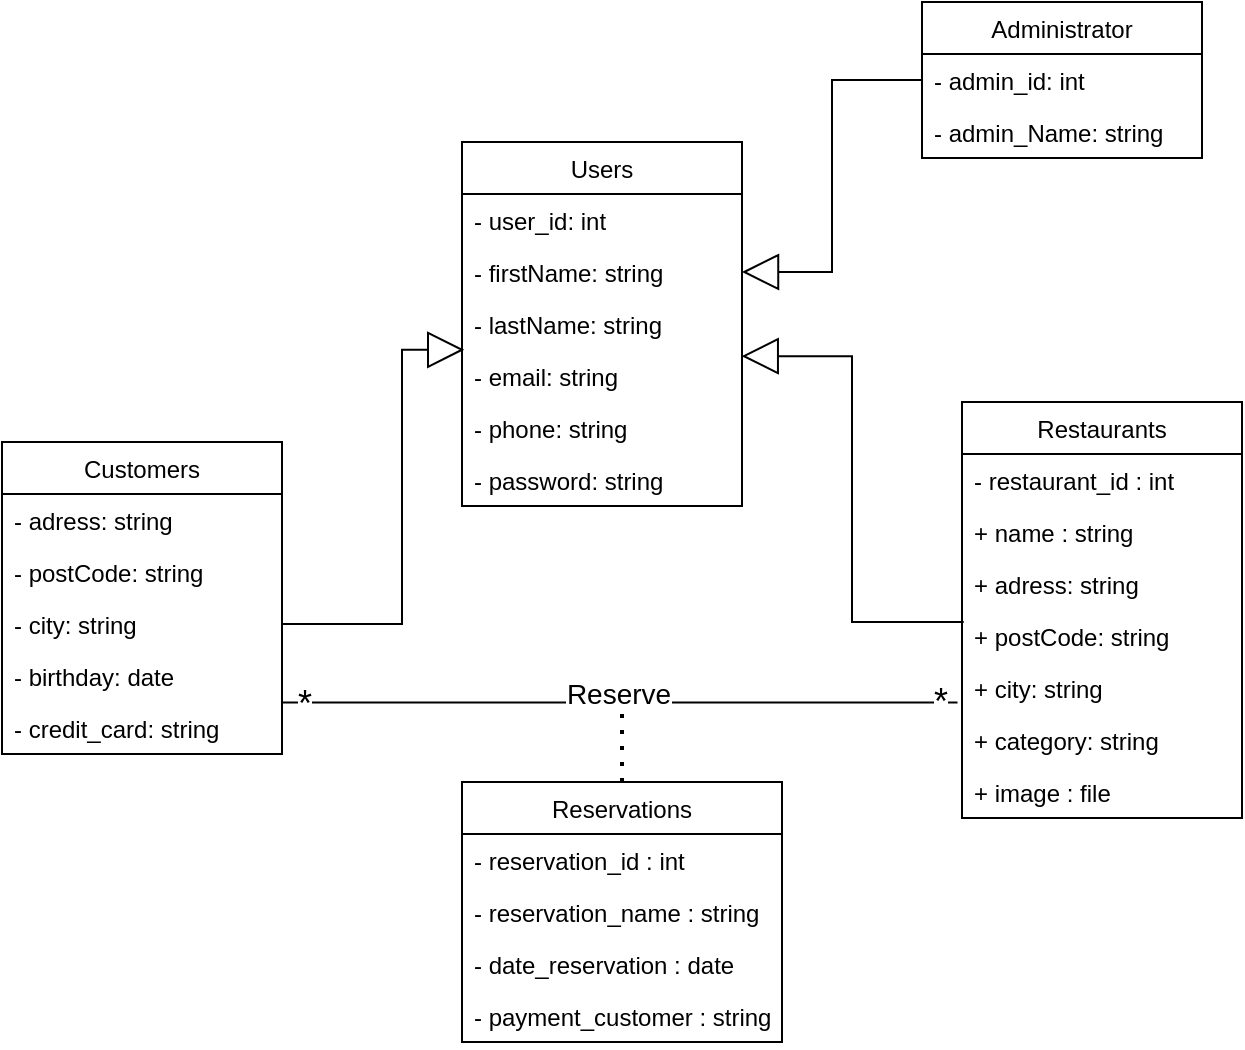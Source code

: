 <mxfile version="20.5.2" type="github">
  <diagram id="F87NyDoe3_oXBkchKA5k" name="Page-1">
    <mxGraphModel dx="454" dy="699" grid="1" gridSize="10" guides="1" tooltips="1" connect="1" arrows="1" fold="1" page="1" pageScale="1" pageWidth="827" pageHeight="1169" math="0" shadow="0">
      <root>
        <mxCell id="0" />
        <mxCell id="1" parent="0" />
        <mxCell id="eZXeCWGOSdXEaXRIWJjE-1" value="Users" style="swimlane;fontStyle=0;childLayout=stackLayout;horizontal=1;startSize=26;fillColor=none;horizontalStack=0;resizeParent=1;resizeParentMax=0;resizeLast=0;collapsible=1;marginBottom=0;" vertex="1" parent="1">
          <mxGeometry x="350" y="104" width="140" height="182" as="geometry" />
        </mxCell>
        <mxCell id="eZXeCWGOSdXEaXRIWJjE-2" value="- user_id: int&#xa;" style="text;strokeColor=none;fillColor=none;align=left;verticalAlign=top;spacingLeft=4;spacingRight=4;overflow=hidden;rotatable=0;points=[[0,0.5],[1,0.5]];portConstraint=eastwest;" vertex="1" parent="eZXeCWGOSdXEaXRIWJjE-1">
          <mxGeometry y="26" width="140" height="26" as="geometry" />
        </mxCell>
        <mxCell id="eZXeCWGOSdXEaXRIWJjE-3" value="- firstName: string" style="text;strokeColor=none;fillColor=none;align=left;verticalAlign=top;spacingLeft=4;spacingRight=4;overflow=hidden;rotatable=0;points=[[0,0.5],[1,0.5]];portConstraint=eastwest;" vertex="1" parent="eZXeCWGOSdXEaXRIWJjE-1">
          <mxGeometry y="52" width="140" height="26" as="geometry" />
        </mxCell>
        <mxCell id="eZXeCWGOSdXEaXRIWJjE-4" value="- lastName: string" style="text;strokeColor=none;fillColor=none;align=left;verticalAlign=top;spacingLeft=4;spacingRight=4;overflow=hidden;rotatable=0;points=[[0,0.5],[1,0.5]];portConstraint=eastwest;" vertex="1" parent="eZXeCWGOSdXEaXRIWJjE-1">
          <mxGeometry y="78" width="140" height="26" as="geometry" />
        </mxCell>
        <mxCell id="eZXeCWGOSdXEaXRIWJjE-5" value="- email: string" style="text;strokeColor=none;fillColor=none;align=left;verticalAlign=top;spacingLeft=4;spacingRight=4;overflow=hidden;rotatable=0;points=[[0,0.5],[1,0.5]];portConstraint=eastwest;" vertex="1" parent="eZXeCWGOSdXEaXRIWJjE-1">
          <mxGeometry y="104" width="140" height="26" as="geometry" />
        </mxCell>
        <mxCell id="eZXeCWGOSdXEaXRIWJjE-6" value="- phone: string" style="text;strokeColor=none;fillColor=none;align=left;verticalAlign=top;spacingLeft=4;spacingRight=4;overflow=hidden;rotatable=0;points=[[0,0.5],[1,0.5]];portConstraint=eastwest;" vertex="1" parent="eZXeCWGOSdXEaXRIWJjE-1">
          <mxGeometry y="130" width="140" height="26" as="geometry" />
        </mxCell>
        <mxCell id="eZXeCWGOSdXEaXRIWJjE-7" value="- password: string" style="text;strokeColor=none;fillColor=none;align=left;verticalAlign=top;spacingLeft=4;spacingRight=4;overflow=hidden;rotatable=0;points=[[0,0.5],[1,0.5]];portConstraint=eastwest;" vertex="1" parent="eZXeCWGOSdXEaXRIWJjE-1">
          <mxGeometry y="156" width="140" height="26" as="geometry" />
        </mxCell>
        <mxCell id="eZXeCWGOSdXEaXRIWJjE-8" value="Restaurants" style="swimlane;fontStyle=0;childLayout=stackLayout;horizontal=1;startSize=26;fillColor=none;horizontalStack=0;resizeParent=1;resizeParentMax=0;resizeLast=0;collapsible=1;marginBottom=0;" vertex="1" parent="1">
          <mxGeometry x="600" y="234" width="140" height="208" as="geometry" />
        </mxCell>
        <mxCell id="eZXeCWGOSdXEaXRIWJjE-9" value="- restaurant_id : int" style="text;strokeColor=none;fillColor=none;align=left;verticalAlign=top;spacingLeft=4;spacingRight=4;overflow=hidden;rotatable=0;points=[[0,0.5],[1,0.5]];portConstraint=eastwest;" vertex="1" parent="eZXeCWGOSdXEaXRIWJjE-8">
          <mxGeometry y="26" width="140" height="26" as="geometry" />
        </mxCell>
        <mxCell id="eZXeCWGOSdXEaXRIWJjE-10" value="+ name : string" style="text;strokeColor=none;fillColor=none;align=left;verticalAlign=top;spacingLeft=4;spacingRight=4;overflow=hidden;rotatable=0;points=[[0,0.5],[1,0.5]];portConstraint=eastwest;" vertex="1" parent="eZXeCWGOSdXEaXRIWJjE-8">
          <mxGeometry y="52" width="140" height="26" as="geometry" />
        </mxCell>
        <mxCell id="eZXeCWGOSdXEaXRIWJjE-11" value="+ adress: string" style="text;strokeColor=none;fillColor=none;align=left;verticalAlign=top;spacingLeft=4;spacingRight=4;overflow=hidden;rotatable=0;points=[[0,0.5],[1,0.5]];portConstraint=eastwest;" vertex="1" parent="eZXeCWGOSdXEaXRIWJjE-8">
          <mxGeometry y="78" width="140" height="26" as="geometry" />
        </mxCell>
        <mxCell id="eZXeCWGOSdXEaXRIWJjE-12" value="+ postCode: string" style="text;strokeColor=none;fillColor=none;align=left;verticalAlign=top;spacingLeft=4;spacingRight=4;overflow=hidden;rotatable=0;points=[[0,0.5],[1,0.5]];portConstraint=eastwest;" vertex="1" parent="eZXeCWGOSdXEaXRIWJjE-8">
          <mxGeometry y="104" width="140" height="26" as="geometry" />
        </mxCell>
        <mxCell id="eZXeCWGOSdXEaXRIWJjE-13" value="+ city: string" style="text;strokeColor=none;fillColor=none;align=left;verticalAlign=top;spacingLeft=4;spacingRight=4;overflow=hidden;rotatable=0;points=[[0,0.5],[1,0.5]];portConstraint=eastwest;" vertex="1" parent="eZXeCWGOSdXEaXRIWJjE-8">
          <mxGeometry y="130" width="140" height="26" as="geometry" />
        </mxCell>
        <mxCell id="eZXeCWGOSdXEaXRIWJjE-14" value="+ category: string" style="text;strokeColor=none;fillColor=none;align=left;verticalAlign=top;spacingLeft=4;spacingRight=4;overflow=hidden;rotatable=0;points=[[0,0.5],[1,0.5]];portConstraint=eastwest;" vertex="1" parent="eZXeCWGOSdXEaXRIWJjE-8">
          <mxGeometry y="156" width="140" height="26" as="geometry" />
        </mxCell>
        <mxCell id="eZXeCWGOSdXEaXRIWJjE-15" value="+ image : file" style="text;strokeColor=none;fillColor=none;align=left;verticalAlign=top;spacingLeft=4;spacingRight=4;overflow=hidden;rotatable=0;points=[[0,0.5],[1,0.5]];portConstraint=eastwest;" vertex="1" parent="eZXeCWGOSdXEaXRIWJjE-8">
          <mxGeometry y="182" width="140" height="26" as="geometry" />
        </mxCell>
        <mxCell id="eZXeCWGOSdXEaXRIWJjE-16" value="Customers" style="swimlane;fontStyle=0;childLayout=stackLayout;horizontal=1;startSize=26;fillColor=none;horizontalStack=0;resizeParent=1;resizeParentMax=0;resizeLast=0;collapsible=1;marginBottom=0;" vertex="1" parent="1">
          <mxGeometry x="120" y="254" width="140" height="156" as="geometry" />
        </mxCell>
        <mxCell id="eZXeCWGOSdXEaXRIWJjE-17" value="- adress: string" style="text;strokeColor=none;fillColor=none;align=left;verticalAlign=top;spacingLeft=4;spacingRight=4;overflow=hidden;rotatable=0;points=[[0,0.5],[1,0.5]];portConstraint=eastwest;" vertex="1" parent="eZXeCWGOSdXEaXRIWJjE-16">
          <mxGeometry y="26" width="140" height="26" as="geometry" />
        </mxCell>
        <mxCell id="eZXeCWGOSdXEaXRIWJjE-18" value="- postCode: string" style="text;strokeColor=none;fillColor=none;align=left;verticalAlign=top;spacingLeft=4;spacingRight=4;overflow=hidden;rotatable=0;points=[[0,0.5],[1,0.5]];portConstraint=eastwest;" vertex="1" parent="eZXeCWGOSdXEaXRIWJjE-16">
          <mxGeometry y="52" width="140" height="26" as="geometry" />
        </mxCell>
        <mxCell id="eZXeCWGOSdXEaXRIWJjE-19" value="- city: string" style="text;strokeColor=none;fillColor=none;align=left;verticalAlign=top;spacingLeft=4;spacingRight=4;overflow=hidden;rotatable=0;points=[[0,0.5],[1,0.5]];portConstraint=eastwest;" vertex="1" parent="eZXeCWGOSdXEaXRIWJjE-16">
          <mxGeometry y="78" width="140" height="26" as="geometry" />
        </mxCell>
        <mxCell id="eZXeCWGOSdXEaXRIWJjE-20" value="- birthday: date" style="text;strokeColor=none;fillColor=none;align=left;verticalAlign=top;spacingLeft=4;spacingRight=4;overflow=hidden;rotatable=0;points=[[0,0.5],[1,0.5]];portConstraint=eastwest;" vertex="1" parent="eZXeCWGOSdXEaXRIWJjE-16">
          <mxGeometry y="104" width="140" height="26" as="geometry" />
        </mxCell>
        <mxCell id="eZXeCWGOSdXEaXRIWJjE-21" value="- credit_card: string" style="text;strokeColor=none;fillColor=none;align=left;verticalAlign=top;spacingLeft=4;spacingRight=4;overflow=hidden;rotatable=0;points=[[0,0.5],[1,0.5]];portConstraint=eastwest;" vertex="1" parent="eZXeCWGOSdXEaXRIWJjE-16">
          <mxGeometry y="130" width="140" height="26" as="geometry" />
        </mxCell>
        <mxCell id="eZXeCWGOSdXEaXRIWJjE-22" value="Administrator" style="swimlane;fontStyle=0;childLayout=stackLayout;horizontal=1;startSize=26;fillColor=none;horizontalStack=0;resizeParent=1;resizeParentMax=0;resizeLast=0;collapsible=1;marginBottom=0;" vertex="1" parent="1">
          <mxGeometry x="580" y="34" width="140" height="78" as="geometry" />
        </mxCell>
        <mxCell id="eZXeCWGOSdXEaXRIWJjE-23" value="- admin_id: int&#xa;" style="text;strokeColor=none;fillColor=none;align=left;verticalAlign=top;spacingLeft=4;spacingRight=4;overflow=hidden;rotatable=0;points=[[0,0.5],[1,0.5]];portConstraint=eastwest;" vertex="1" parent="eZXeCWGOSdXEaXRIWJjE-22">
          <mxGeometry y="26" width="140" height="26" as="geometry" />
        </mxCell>
        <mxCell id="eZXeCWGOSdXEaXRIWJjE-24" value="- admin_Name: string" style="text;strokeColor=none;fillColor=none;align=left;verticalAlign=top;spacingLeft=4;spacingRight=4;overflow=hidden;rotatable=0;points=[[0,0.5],[1,0.5]];portConstraint=eastwest;" vertex="1" parent="eZXeCWGOSdXEaXRIWJjE-22">
          <mxGeometry y="52" width="140" height="26" as="geometry" />
        </mxCell>
        <mxCell id="eZXeCWGOSdXEaXRIWJjE-25" value="" style="endArrow=block;endSize=16;endFill=0;html=1;rounded=0;edgeStyle=orthogonalEdgeStyle;entryX=0.999;entryY=0.119;entryDx=0;entryDy=0;entryPerimeter=0;exitX=0.006;exitY=0.231;exitDx=0;exitDy=0;exitPerimeter=0;" edge="1" parent="1" source="eZXeCWGOSdXEaXRIWJjE-12" target="eZXeCWGOSdXEaXRIWJjE-5">
          <mxGeometry width="160" relative="1" as="geometry">
            <mxPoint x="570" y="404" as="sourcePoint" />
            <mxPoint x="560" y="334" as="targetPoint" />
          </mxGeometry>
        </mxCell>
        <mxCell id="eZXeCWGOSdXEaXRIWJjE-26" value="" style="endArrow=block;endSize=16;endFill=0;html=1;rounded=0;entryX=0.008;entryY=0.995;entryDx=0;entryDy=0;edgeStyle=orthogonalEdgeStyle;entryPerimeter=0;" edge="1" parent="1" source="eZXeCWGOSdXEaXRIWJjE-19" target="eZXeCWGOSdXEaXRIWJjE-4">
          <mxGeometry x="0.008" y="-20" width="160" relative="1" as="geometry">
            <mxPoint x="280" y="394" as="sourcePoint" />
            <mxPoint x="530" y="314" as="targetPoint" />
            <Array as="points">
              <mxPoint x="320" y="345" />
              <mxPoint x="320" y="208" />
            </Array>
            <mxPoint as="offset" />
          </mxGeometry>
        </mxCell>
        <mxCell id="eZXeCWGOSdXEaXRIWJjE-27" value="Reservations" style="swimlane;fontStyle=0;childLayout=stackLayout;horizontal=1;startSize=26;fillColor=none;horizontalStack=0;resizeParent=1;resizeParentMax=0;resizeLast=0;collapsible=1;marginBottom=0;strokeWidth=1;" vertex="1" parent="1">
          <mxGeometry x="350" y="424" width="160" height="130" as="geometry" />
        </mxCell>
        <mxCell id="eZXeCWGOSdXEaXRIWJjE-28" value="- reservation_id : int" style="text;strokeColor=none;fillColor=none;align=left;verticalAlign=top;spacingLeft=4;spacingRight=4;overflow=hidden;rotatable=0;points=[[0,0.5],[1,0.5]];portConstraint=eastwest;strokeWidth=0;" vertex="1" parent="eZXeCWGOSdXEaXRIWJjE-27">
          <mxGeometry y="26" width="160" height="26" as="geometry" />
        </mxCell>
        <mxCell id="eZXeCWGOSdXEaXRIWJjE-29" value="- reservation_name : string" style="text;strokeColor=none;fillColor=none;align=left;verticalAlign=top;spacingLeft=4;spacingRight=4;overflow=hidden;rotatable=0;points=[[0,0.5],[1,0.5]];portConstraint=eastwest;strokeWidth=0;" vertex="1" parent="eZXeCWGOSdXEaXRIWJjE-27">
          <mxGeometry y="52" width="160" height="26" as="geometry" />
        </mxCell>
        <mxCell id="eZXeCWGOSdXEaXRIWJjE-30" value="- date_reservation : date" style="text;strokeColor=none;fillColor=none;align=left;verticalAlign=top;spacingLeft=4;spacingRight=4;overflow=hidden;rotatable=0;points=[[0,0.5],[1,0.5]];portConstraint=eastwest;strokeWidth=0;" vertex="1" parent="eZXeCWGOSdXEaXRIWJjE-27">
          <mxGeometry y="78" width="160" height="26" as="geometry" />
        </mxCell>
        <mxCell id="eZXeCWGOSdXEaXRIWJjE-31" value="- payment_customer : string" style="text;strokeColor=none;fillColor=none;align=left;verticalAlign=top;spacingLeft=4;spacingRight=4;overflow=hidden;rotatable=0;points=[[0,0.5],[1,0.5]];portConstraint=eastwest;strokeWidth=0;" vertex="1" parent="eZXeCWGOSdXEaXRIWJjE-27">
          <mxGeometry y="104" width="160" height="26" as="geometry" />
        </mxCell>
        <mxCell id="eZXeCWGOSdXEaXRIWJjE-32" value="" style="endArrow=block;endSize=16;endFill=0;html=1;rounded=0;edgeStyle=orthogonalEdgeStyle;entryX=1;entryY=0.5;entryDx=0;entryDy=0;exitX=0;exitY=0.5;exitDx=0;exitDy=0;" edge="1" parent="1" source="eZXeCWGOSdXEaXRIWJjE-23" target="eZXeCWGOSdXEaXRIWJjE-3">
          <mxGeometry width="160" relative="1" as="geometry">
            <mxPoint x="610.84" y="354.006" as="sourcePoint" />
            <mxPoint x="499.86" y="221.094" as="targetPoint" />
          </mxGeometry>
        </mxCell>
        <mxCell id="eZXeCWGOSdXEaXRIWJjE-33" value="" style="endArrow=none;html=1;rounded=0;exitX=0.999;exitY=0.012;exitDx=0;exitDy=0;exitPerimeter=0;entryX=-0.016;entryY=0.781;entryDx=0;entryDy=0;entryPerimeter=0;" edge="1" parent="1" source="eZXeCWGOSdXEaXRIWJjE-21" target="eZXeCWGOSdXEaXRIWJjE-13">
          <mxGeometry width="50" height="50" relative="1" as="geometry">
            <mxPoint x="370" y="414" as="sourcePoint" />
            <mxPoint x="420" y="364" as="targetPoint" />
          </mxGeometry>
        </mxCell>
        <mxCell id="eZXeCWGOSdXEaXRIWJjE-34" value="&lt;font style=&quot;font-size: 18px;&quot;&gt;*&lt;/font&gt;" style="edgeLabel;html=1;align=center;verticalAlign=middle;resizable=0;points=[];" vertex="1" connectable="0" parent="eZXeCWGOSdXEaXRIWJjE-33">
          <mxGeometry x="-0.85" y="1" relative="1" as="geometry">
            <mxPoint x="-15" y="1" as="offset" />
          </mxGeometry>
        </mxCell>
        <mxCell id="eZXeCWGOSdXEaXRIWJjE-35" value="*" style="edgeLabel;html=1;align=center;verticalAlign=middle;resizable=0;points=[];fontSize=18;" vertex="1" connectable="0" parent="eZXeCWGOSdXEaXRIWJjE-33">
          <mxGeometry x="0.947" y="1" relative="1" as="geometry">
            <mxPoint as="offset" />
          </mxGeometry>
        </mxCell>
        <mxCell id="eZXeCWGOSdXEaXRIWJjE-36" value="&lt;font style=&quot;font-size: 14px;&quot;&gt;Reserve&lt;/font&gt;" style="edgeLabel;html=1;align=center;verticalAlign=middle;resizable=0;points=[];fontSize=14;" vertex="1" connectable="0" parent="eZXeCWGOSdXEaXRIWJjE-33">
          <mxGeometry x="-0.1" y="1" relative="1" as="geometry">
            <mxPoint x="16" y="-4" as="offset" />
          </mxGeometry>
        </mxCell>
        <mxCell id="eZXeCWGOSdXEaXRIWJjE-37" value="" style="endArrow=none;dashed=1;html=1;dashPattern=1 3;strokeWidth=2;rounded=0;" edge="1" parent="1">
          <mxGeometry width="50" height="50" relative="1" as="geometry">
            <mxPoint x="430" y="424" as="sourcePoint" />
            <mxPoint x="430" y="384" as="targetPoint" />
          </mxGeometry>
        </mxCell>
      </root>
    </mxGraphModel>
  </diagram>
</mxfile>
